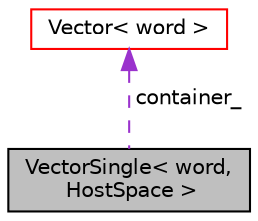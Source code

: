 digraph "VectorSingle&lt; word, HostSpace &gt;"
{
 // LATEX_PDF_SIZE
  edge [fontname="Helvetica",fontsize="10",labelfontname="Helvetica",labelfontsize="10"];
  node [fontname="Helvetica",fontsize="10",shape=record];
  Node1 [label="VectorSingle\< word,\l HostSpace \>",height=0.2,width=0.4,color="black", fillcolor="grey75", style="filled", fontcolor="black",tooltip=" "];
  Node2 -> Node1 [dir="back",color="darkorchid3",fontsize="10",style="dashed",label=" container_" ,fontname="Helvetica"];
  Node2 [label="Vector\< word \>",height=0.2,width=0.4,color="red", fillcolor="white", style="filled",URL="$classpFlow_1_1Vector.html",tooltip=" "];
}
